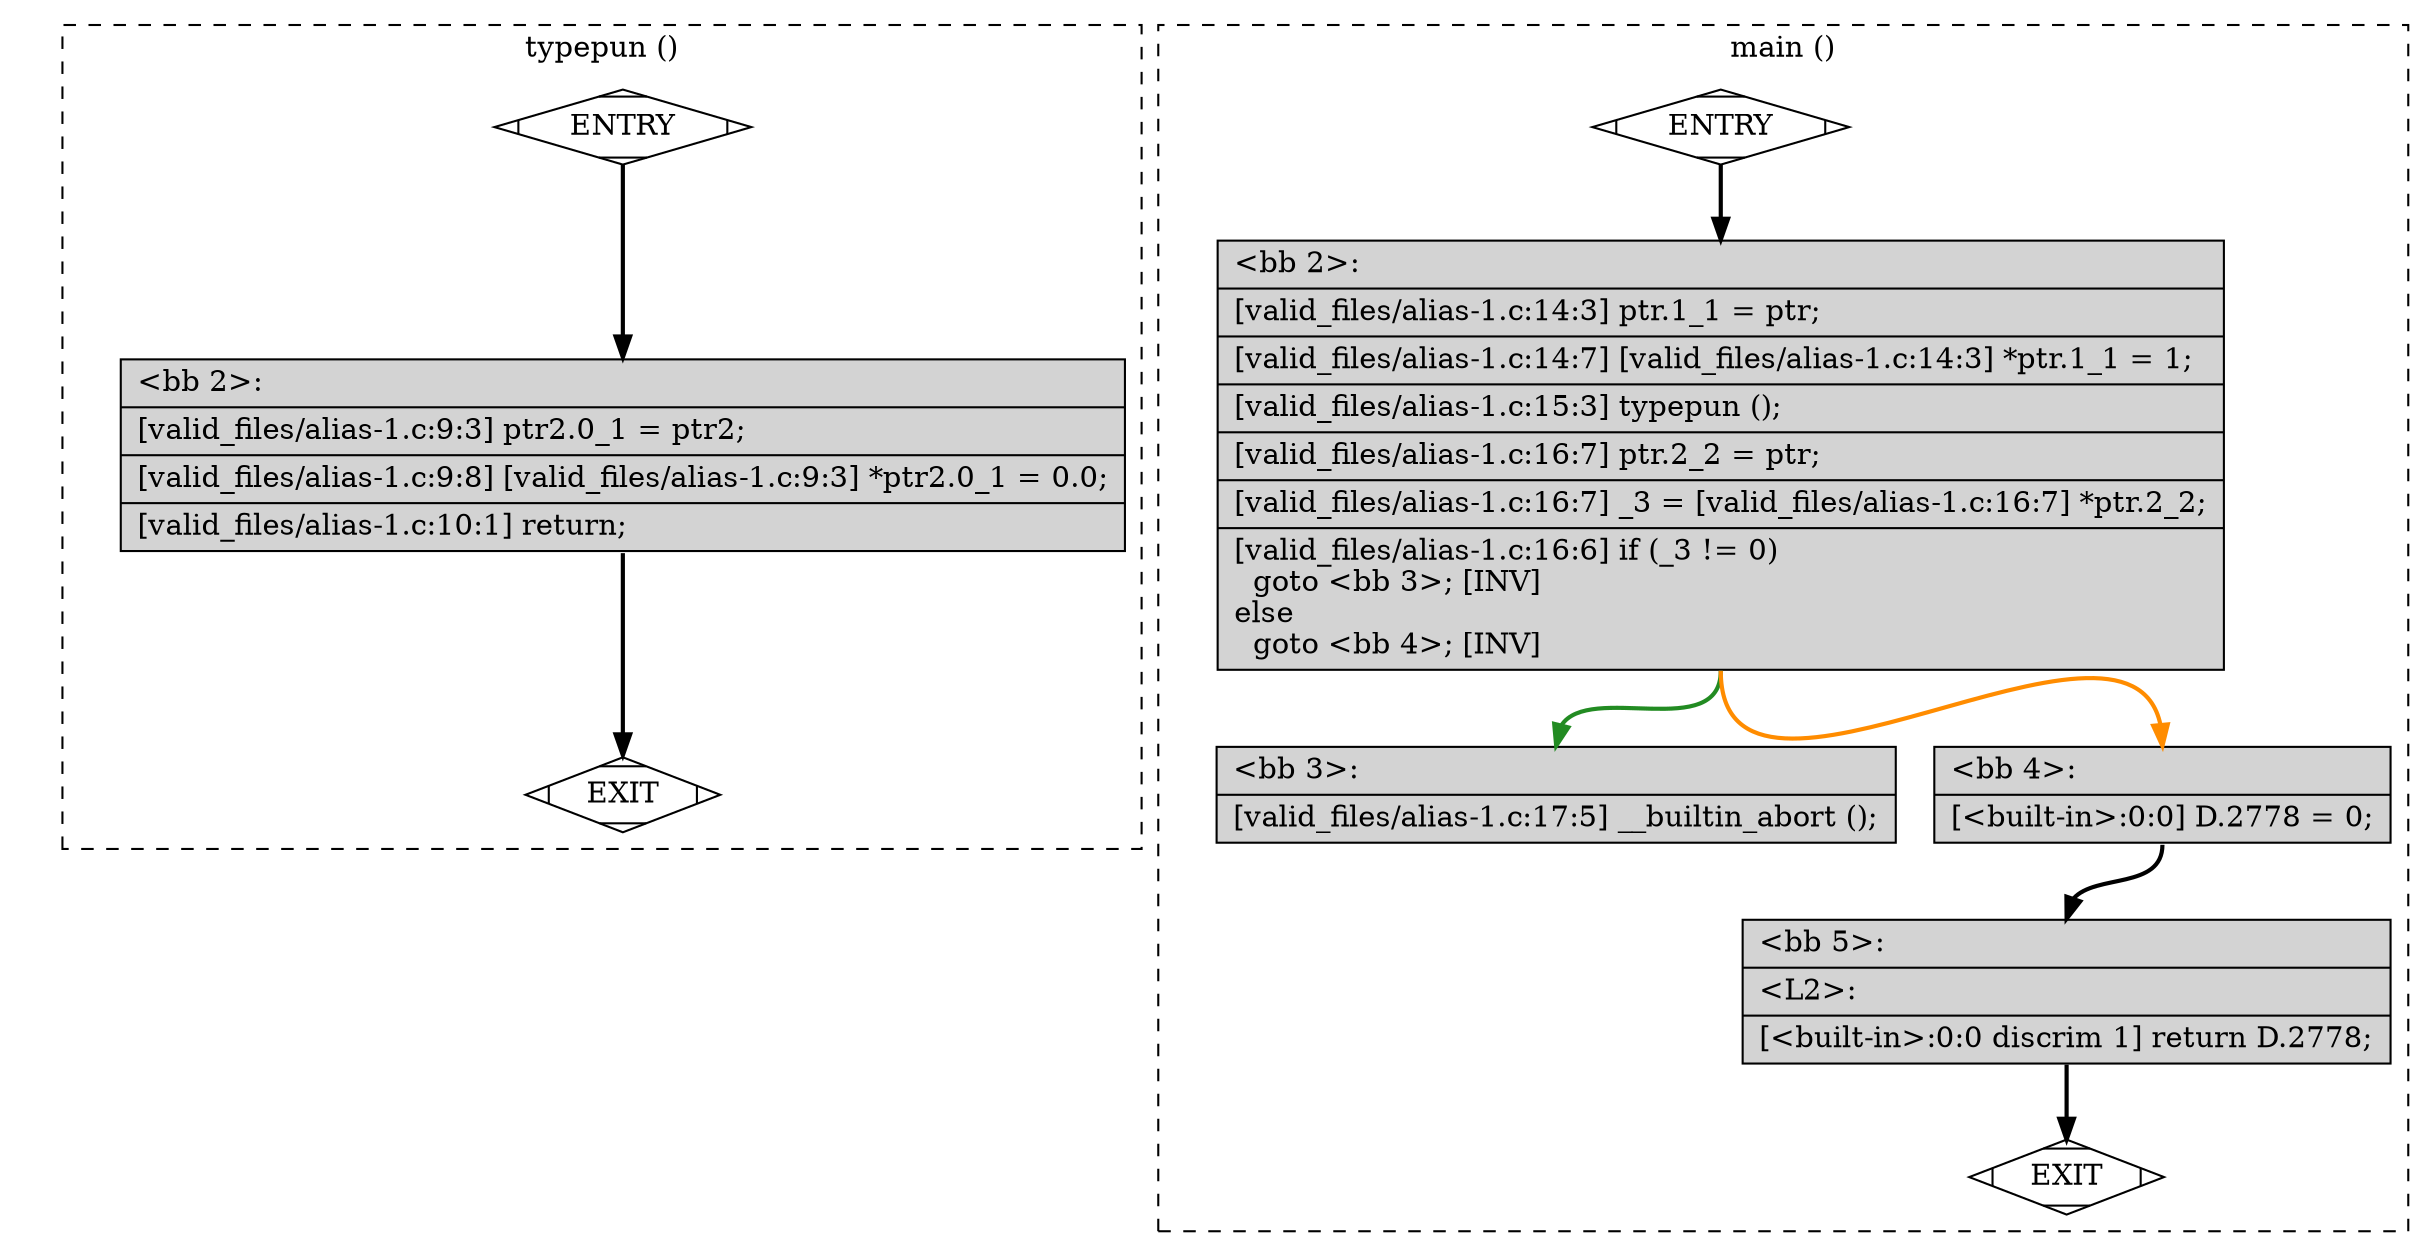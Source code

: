 digraph "a-alias-1.c.015t.cfg" {
overlap=false;
subgraph "cluster_typepun" {
	style="dashed";
	color="black";
	label="typepun ()";
	fn_0_basic_block_0 [shape=Mdiamond,style=filled,fillcolor=white,label="ENTRY"];

	fn_0_basic_block_1 [shape=Mdiamond,style=filled,fillcolor=white,label="EXIT"];

	fn_0_basic_block_2 [shape=record,style=filled,fillcolor=lightgrey,label="{\<bb\ 2\>:\l\
|[valid_files/alias-1.c:9:3]\ ptr2.0_1\ =\ ptr2;\l\
|[valid_files/alias-1.c:9:8]\ [valid_files/alias-1.c:9:3]\ *ptr2.0_1\ =\ 0.0;\l\
|[valid_files/alias-1.c:10:1]\ return;\l\
}"];

	fn_0_basic_block_0:s -> fn_0_basic_block_2:n [style="solid,bold",color=black,weight=100,constraint=true];
	fn_0_basic_block_2:s -> fn_0_basic_block_1:n [style="solid,bold",color=black,weight=10,constraint=true];
	fn_0_basic_block_0:s -> fn_0_basic_block_1:n [style="invis",constraint=true];
}
subgraph "cluster_main" {
	style="dashed";
	color="black";
	label="main ()";
	fn_1_basic_block_0 [shape=Mdiamond,style=filled,fillcolor=white,label="ENTRY"];

	fn_1_basic_block_1 [shape=Mdiamond,style=filled,fillcolor=white,label="EXIT"];

	fn_1_basic_block_2 [shape=record,style=filled,fillcolor=lightgrey,label="{\<bb\ 2\>:\l\
|[valid_files/alias-1.c:14:3]\ ptr.1_1\ =\ ptr;\l\
|[valid_files/alias-1.c:14:7]\ [valid_files/alias-1.c:14:3]\ *ptr.1_1\ =\ 1;\l\
|[valid_files/alias-1.c:15:3]\ typepun\ ();\l\
|[valid_files/alias-1.c:16:7]\ ptr.2_2\ =\ ptr;\l\
|[valid_files/alias-1.c:16:7]\ _3\ =\ [valid_files/alias-1.c:16:7]\ *ptr.2_2;\l\
|[valid_files/alias-1.c:16:6]\ if\ (_3\ !=\ 0)\l\
\ \ goto\ \<bb\ 3\>;\ [INV]\l\
else\l\
\ \ goto\ \<bb\ 4\>;\ [INV]\l\
}"];

	fn_1_basic_block_3 [shape=record,style=filled,fillcolor=lightgrey,label="{\<bb\ 3\>:\l\
|[valid_files/alias-1.c:17:5]\ __builtin_abort\ ();\l\
}"];

	fn_1_basic_block_4 [shape=record,style=filled,fillcolor=lightgrey,label="{\<bb\ 4\>:\l\
|[\<built-in\>:0:0]\ D.2778\ =\ 0;\l\
}"];

	fn_1_basic_block_5 [shape=record,style=filled,fillcolor=lightgrey,label="{\<bb\ 5\>:\l\
|\<L2\>:\l\
|[\<built-in\>:0:0\ discrim\ 1]\ return\ D.2778;\l\
}"];

	fn_1_basic_block_0:s -> fn_1_basic_block_2:n [style="solid,bold",color=black,weight=100,constraint=true];
	fn_1_basic_block_2:s -> fn_1_basic_block_3:n [style="solid,bold",color=forestgreen,weight=10,constraint=true];
	fn_1_basic_block_2:s -> fn_1_basic_block_4:n [style="solid,bold",color=darkorange,weight=10,constraint=true];
	fn_1_basic_block_4:s -> fn_1_basic_block_5:n [style="solid,bold",color=black,weight=100,constraint=true];
	fn_1_basic_block_5:s -> fn_1_basic_block_1:n [style="solid,bold",color=black,weight=10,constraint=true];
	fn_1_basic_block_0:s -> fn_1_basic_block_1:n [style="invis",constraint=true];
}
}
